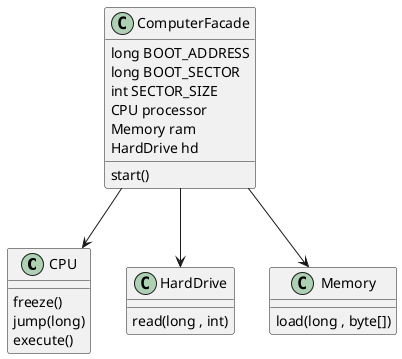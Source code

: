 @startuml

class CPU {
  freeze()
  jump(long)
  execute()
}

class HardDrive {
  read(long , int)
}

class Memory {
  load(long , byte[])
}

class ComputerFacade {
  long BOOT_ADDRESS
  long BOOT_SECTOR
  int SECTOR_SIZE
  CPU processor
  Memory ram
  HardDrive hd
  start()
}

ComputerFacade --> CPU
ComputerFacade --> HardDrive
ComputerFacade --> Memory


@enduml